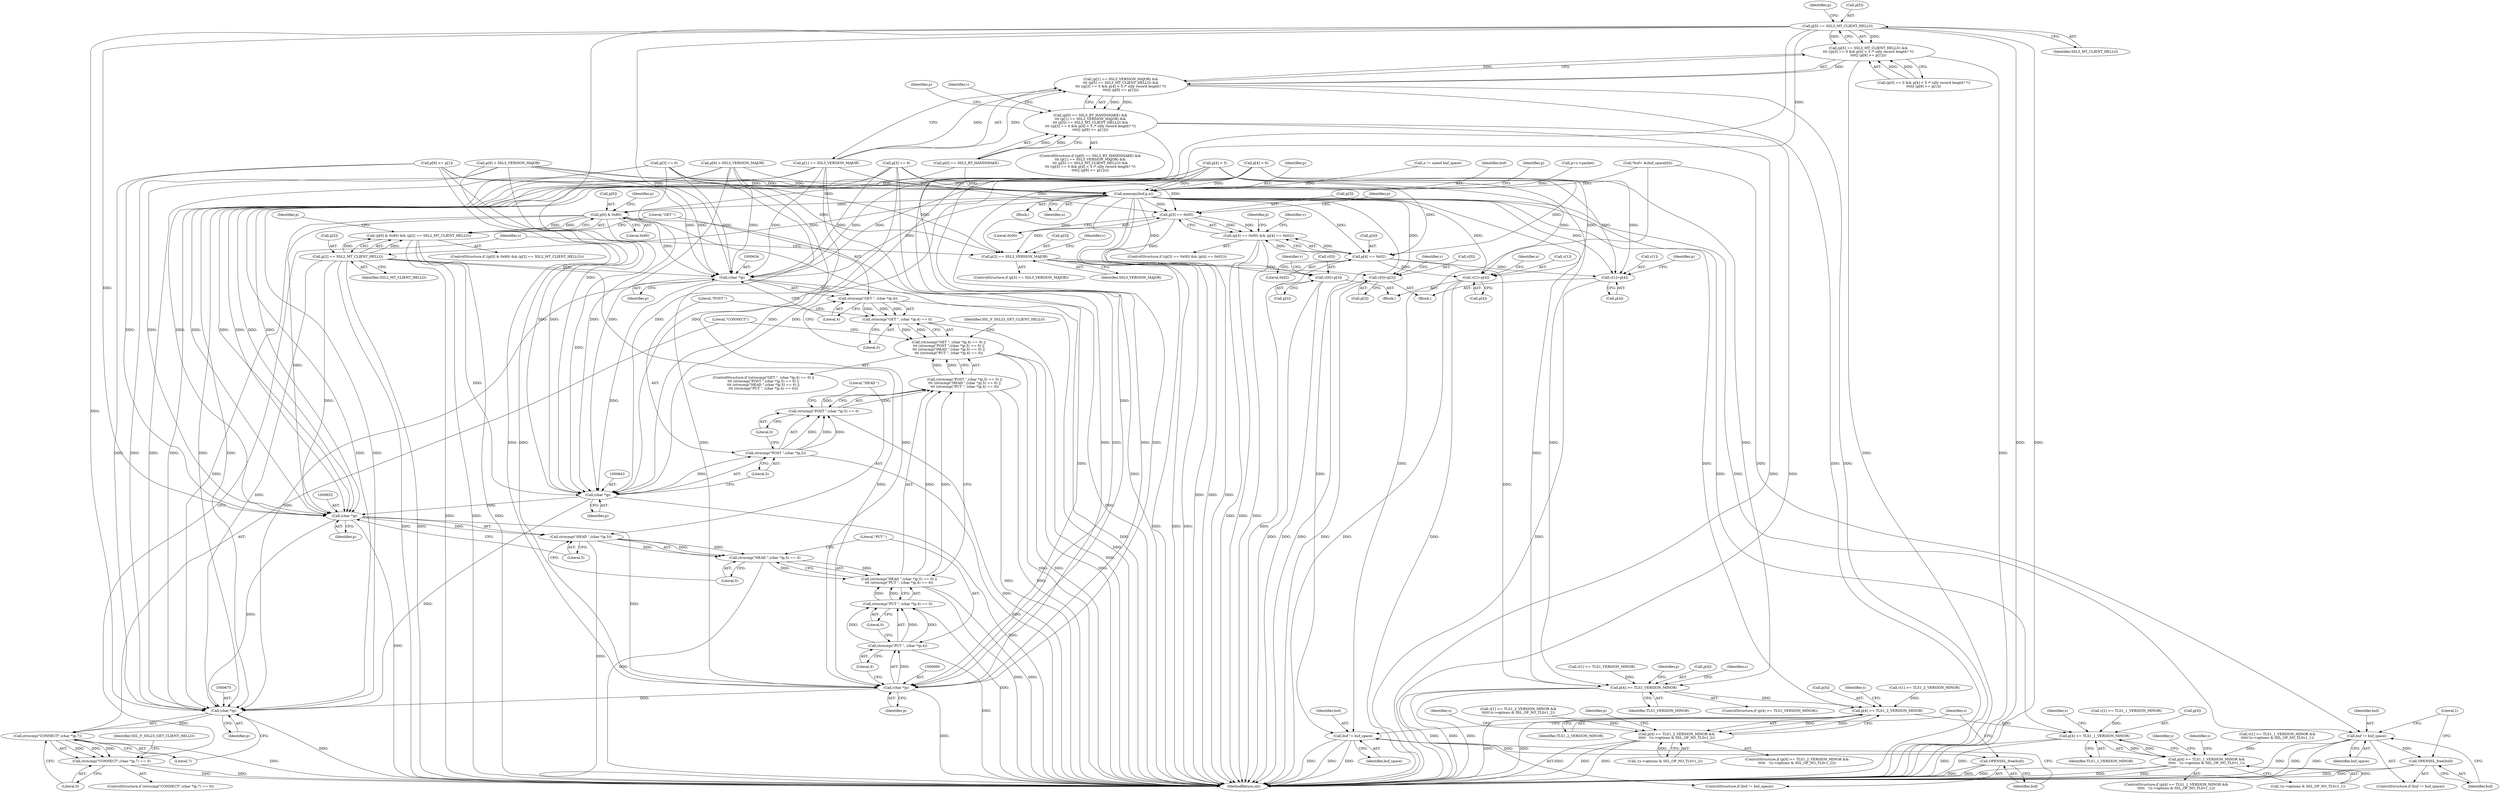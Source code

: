 digraph "0_openssl_280b1f1ad12131defcd986676a8fc9717aaa601b@array" {
"1000200" [label="(Call,p[5] == SSL3_MT_CLIENT_HELLO)"];
"1000199" [label="(Call,(p[5] == SSL3_MT_CLIENT_HELLO) &&\n\t\t\t ((p[3] == 0 && p[4] < 5 /* silly record length? */)\n\t\t\t\t|| (p[9] >= p[1])))"];
"1000193" [label="(Call,(p[1] == SSL3_VERSION_MAJOR) &&\n\t\t\t (p[5] == SSL3_MT_CLIENT_HELLO) &&\n\t\t\t ((p[3] == 0 && p[4] < 5 /* silly record length? */)\n\t\t\t\t|| (p[9] >= p[1])))"];
"1000187" [label="(Call,(p[0] == SSL3_RT_HANDSHAKE) &&\n\t\t\t (p[1] == SSL3_VERSION_MAJOR) &&\n\t\t\t (p[5] == SSL3_MT_CLIENT_HELLO) &&\n\t\t\t ((p[3] == 0 && p[4] < 5 /* silly record length? */)\n\t\t\t\t|| (p[9] >= p[1])))"];
"1000415" [label="(Call,memcpy(buf,p,n))"];
"1000421" [label="(Call,p[0] & 0x80)"];
"1000420" [label="(Call,(p[0] & 0x80) && (p[2] == SSL2_MT_CLIENT_HELLO))"];
"1000633" [label="(Call,(char *)p)"];
"1000631" [label="(Call,strncmp(\"GET \", (char *)p,4))"];
"1000630" [label="(Call,strncmp(\"GET \", (char *)p,4) == 0)"];
"1000629" [label="(Call,(strncmp(\"GET \", (char *)p,4) == 0) ||\n\t\t\t (strncmp(\"POST \",(char *)p,5) == 0) ||\n\t\t\t (strncmp(\"HEAD \",(char *)p,5) == 0) ||\n\t\t\t (strncmp(\"PUT \", (char *)p,4) == 0))"];
"1000642" [label="(Call,(char *)p)"];
"1000640" [label="(Call,strncmp(\"POST \",(char *)p,5))"];
"1000639" [label="(Call,strncmp(\"POST \",(char *)p,5) == 0)"];
"1000638" [label="(Call,(strncmp(\"POST \",(char *)p,5) == 0) ||\n\t\t\t (strncmp(\"HEAD \",(char *)p,5) == 0) ||\n\t\t\t (strncmp(\"PUT \", (char *)p,4) == 0))"];
"1000651" [label="(Call,(char *)p)"];
"1000649" [label="(Call,strncmp(\"HEAD \",(char *)p,5))"];
"1000648" [label="(Call,strncmp(\"HEAD \",(char *)p,5) == 0)"];
"1000647" [label="(Call,(strncmp(\"HEAD \",(char *)p,5) == 0) ||\n\t\t\t (strncmp(\"PUT \", (char *)p,4) == 0))"];
"1000659" [label="(Call,(char *)p)"];
"1000657" [label="(Call,strncmp(\"PUT \", (char *)p,4))"];
"1000656" [label="(Call,strncmp(\"PUT \", (char *)p,4) == 0)"];
"1000674" [label="(Call,(char *)p)"];
"1000672" [label="(Call,strncmp(\"CONNECT\",(char *)p,7))"];
"1000671" [label="(Call,strncmp(\"CONNECT\",(char *)p,7) == 0)"];
"1000426" [label="(Call,p[2] == SSL2_MT_CLIENT_HELLO)"];
"1000434" [label="(Call,p[3] == 0x00)"];
"1000433" [label="(Call,(p[3] == 0x00) && (p[4] == 0x02))"];
"1000445" [label="(Call,v[0]=p[3])"];
"1000471" [label="(Call,p[3] == SSL3_VERSION_MAJOR)"];
"1000477" [label="(Call,v[0]=p[3])"];
"1000439" [label="(Call,p[4] == 0x02)"];
"1000452" [label="(Call,v[1]=p[4])"];
"1000484" [label="(Call,v[1]=p[4])"];
"1000492" [label="(Call,p[4] >= TLS1_VERSION_MINOR)"];
"1000500" [label="(Call,p[4] >= TLS1_2_VERSION_MINOR)"];
"1000499" [label="(Call,p[4] >= TLS1_2_VERSION_MINOR &&\n\t\t\t\t\t   !(s->options & SSL_OP_NO_TLSv1_2))"];
"1000525" [label="(Call,p[4] >= TLS1_1_VERSION_MINOR)"];
"1000524" [label="(Call,p[4] >= TLS1_1_VERSION_MINOR &&\n\t\t\t\t\t   !(s->options & SSL_OP_NO_TLSv1_1))"];
"1000743" [label="(Call,buf != buf_space)"];
"1000746" [label="(Call,OPENSSL_free(buf))"];
"1000753" [label="(Call,buf != buf_space)"];
"1000756" [label="(Call,OPENSSL_free(buf))"];
"1000432" [label="(ControlStructure,if ((p[3] == 0x00) && (p[4] == 0x02)))"];
"1000422" [label="(Call,p[0])"];
"1000227" [label="(Identifier,v)"];
"1000419" [label="(ControlStructure,if ((p[0] & 0x80) && (p[2] == SSL2_MT_CLIENT_HELLO)))"];
"1000433" [label="(Call,(p[3] == 0x00) && (p[4] == 0x02))"];
"1000649" [label="(Call,strncmp(\"HEAD \",(char *)p,5))"];
"1000193" [label="(Call,(p[1] == SSL3_VERSION_MAJOR) &&\n\t\t\t (p[5] == SSL3_MT_CLIENT_HELLO) &&\n\t\t\t ((p[3] == 0 && p[4] < 5 /* silly record length? */)\n\t\t\t\t|| (p[9] >= p[1])))"];
"1000638" [label="(Call,(strncmp(\"POST \",(char *)p,5) == 0) ||\n\t\t\t (strncmp(\"HEAD \",(char *)p,5) == 0) ||\n\t\t\t (strncmp(\"PUT \", (char *)p,4) == 0))"];
"1000491" [label="(ControlStructure,if (p[4] >= TLS1_VERSION_MINOR))"];
"1000672" [label="(Call,strncmp(\"CONNECT\",(char *)p,7))"];
"1000277" [label="(Call,v[1] >= TLS1_2_VERSION_MINOR &&\n\t\t\t\t\t!(s->options & SSL_OP_NO_TLSv1_2))"];
"1000440" [label="(Call,p[4])"];
"1000640" [label="(Call,strncmp(\"POST \",(char *)p,5))"];
"1000479" [label="(Identifier,v)"];
"1000415" [label="(Call,memcpy(buf,p,n))"];
"1000194" [label="(Call,p[1] == SSL3_VERSION_MAJOR)"];
"1000157" [label="(Block,)"];
"1000212" [label="(Call,p[4] < 5)"];
"1000300" [label="(Call,v[1] >= TLS1_1_VERSION_MINOR &&\n\t\t\t\t\t!(s->options & SSL_OP_NO_TLSv1_1))"];
"1000747" [label="(Identifier,buf)"];
"1000186" [label="(ControlStructure,if ((p[0] == SSL3_RT_HANDSHAKE) &&\n\t\t\t (p[1] == SSL3_VERSION_MAJOR) &&\n\t\t\t (p[5] == SSL3_MT_CLIENT_HELLO) &&\n\t\t\t ((p[3] == 0 && p[4] < 5 /* silly record length? */)\n\t\t\t\t|| (p[9] >= p[1]))))"];
"1000674" [label="(Call,(char *)p)"];
"1000499" [label="(Call,p[4] >= TLS1_2_VERSION_MINOR &&\n\t\t\t\t\t   !(s->options & SSL_OP_NO_TLSv1_2))"];
"1000523" [label="(ControlStructure,if (p[4] >= TLS1_1_VERSION_MINOR &&\n\t\t\t\t\t   !(s->options & SSL_OP_NO_TLSv1_1)))"];
"1000188" [label="(Call,p[0] == SSL3_RT_HANDSHAKE)"];
"1000477" [label="(Call,v[0]=p[3])"];
"1000645" [label="(Literal,5)"];
"1000454" [label="(Identifier,v)"];
"1000200" [label="(Call,p[5] == SSL3_MT_CLIENT_HELLO)"];
"1000187" [label="(Call,(p[0] == SSL3_RT_HANDSHAKE) &&\n\t\t\t (p[1] == SSL3_VERSION_MAJOR) &&\n\t\t\t (p[5] == SSL3_MT_CLIENT_HELLO) &&\n\t\t\t ((p[3] == 0 && p[4] < 5 /* silly record length? */)\n\t\t\t\t|| (p[9] >= p[1])))"];
"1000636" [label="(Literal,4)"];
"1000742" [label="(ControlStructure,if (buf != buf_space))"];
"1000301" [label="(Call,v[1] >= TLS1_1_VERSION_MINOR)"];
"1000647" [label="(Call,(strncmp(\"HEAD \",(char *)p,5) == 0) ||\n\t\t\t (strncmp(\"PUT \", (char *)p,4) == 0))"];
"1000486" [label="(Identifier,v)"];
"1000434" [label="(Call,p[3] == 0x00)"];
"1000475" [label="(Identifier,SSL3_VERSION_MAJOR)"];
"1000471" [label="(Call,p[3] == SSL3_VERSION_MAJOR)"];
"1000527" [label="(Identifier,p)"];
"1000427" [label="(Call,p[2])"];
"1000251" [label="(Call,p[9] > SSL3_VERSION_MAJOR)"];
"1000743" [label="(Call,buf != buf_space)"];
"1000635" [label="(Identifier,p)"];
"1000217" [label="(Call,p[9] >= p[1])"];
"1000508" [label="(Identifier,s)"];
"1000641" [label="(Literal,\"POST \")"];
"1000204" [label="(Identifier,SSL3_MT_CLIENT_HELLO)"];
"1000234" [label="(Call,p[3] == 0)"];
"1000629" [label="(Call,(strncmp(\"GET \", (char *)p,4) == 0) ||\n\t\t\t (strncmp(\"POST \",(char *)p,5) == 0) ||\n\t\t\t (strncmp(\"HEAD \",(char *)p,5) == 0) ||\n\t\t\t (strncmp(\"PUT \", (char *)p,4) == 0))"];
"1000452" [label="(Call,v[1]=p[4])"];
"1000678" [label="(Literal,0)"];
"1000744" [label="(Identifier,buf)"];
"1000478" [label="(Call,v[0])"];
"1000435" [label="(Call,p[3])"];
"1000449" [label="(Call,p[3])"];
"1000666" [label="(Identifier,SSL_F_SSL23_GET_CLIENT_HELLO)"];
"1000525" [label="(Call,p[4] >= TLS1_1_VERSION_MINOR)"];
"1000662" [label="(Literal,4)"];
"1000688" [label="(Identifier,s)"];
"1000676" [label="(Identifier,p)"];
"1000127" [label="(Call,*buf= &(buf_space[0]))"];
"1000552" [label="(Identifier,s)"];
"1000657" [label="(Call,strncmp(\"PUT \", (char *)p,4))"];
"1000633" [label="(Call,(char *)p)"];
"1000745" [label="(Identifier,buf_space)"];
"1000529" [label="(Identifier,TLS1_1_VERSION_MINOR)"];
"1000754" [label="(Identifier,buf)"];
"1000270" [label="(Call,v[1] >= TLS1_VERSION_MINOR)"];
"1000485" [label="(Call,v[1])"];
"1000646" [label="(Literal,0)"];
"1000526" [label="(Call,p[4])"];
"1000673" [label="(Literal,\"CONNECT\")"];
"1000654" [label="(Literal,5)"];
"1000496" [label="(Identifier,TLS1_VERSION_MINOR)"];
"1000416" [label="(Identifier,buf)"];
"1000637" [label="(Literal,0)"];
"1000639" [label="(Call,strncmp(\"POST \",(char *)p,5) == 0)"];
"1000498" [label="(ControlStructure,if (p[4] >= TLS1_2_VERSION_MINOR &&\n\t\t\t\t\t   !(s->options & SSL_OP_NO_TLSv1_2)))"];
"1000757" [label="(Identifier,buf)"];
"1000628" [label="(ControlStructure,if ((strncmp(\"GET \", (char *)p,4) == 0) ||\n\t\t\t (strncmp(\"POST \",(char *)p,5) == 0) ||\n\t\t\t (strncmp(\"HEAD \",(char *)p,5) == 0) ||\n\t\t\t (strncmp(\"PUT \", (char *)p,4) == 0)))"];
"1000473" [label="(Identifier,p)"];
"1000648" [label="(Call,strncmp(\"HEAD \",(char *)p,5) == 0)"];
"1000470" [label="(ControlStructure,if (p[3] == SSL3_VERSION_MAJOR))"];
"1000428" [label="(Identifier,p)"];
"1000505" [label="(Call,!(s->options & SSL_OP_NO_TLSv1_2))"];
"1000677" [label="(Literal,7)"];
"1000502" [label="(Identifier,p)"];
"1000425" [label="(Literal,0x80)"];
"1000514" [label="(Identifier,s)"];
"1000423" [label="(Identifier,p)"];
"1000447" [label="(Identifier,v)"];
"1000488" [label="(Call,p[4])"];
"1000436" [label="(Identifier,p)"];
"1000472" [label="(Call,p[3])"];
"1000476" [label="(Block,)"];
"1000755" [label="(Identifier,buf_space)"];
"1000421" [label="(Call,p[0] & 0x80)"];
"1000430" [label="(Identifier,SSL2_MT_CLIENT_HELLO)"];
"1000504" [label="(Identifier,TLS1_2_VERSION_MINOR)"];
"1000394" [label="(Identifier,p)"];
"1000443" [label="(Literal,0x02)"];
"1000752" [label="(ControlStructure,if (buf != buf_space))"];
"1000750" [label="(Identifier,s)"];
"1000446" [label="(Call,v[0])"];
"1000481" [label="(Call,p[3])"];
"1000492" [label="(Call,p[4] >= TLS1_VERSION_MINOR)"];
"1000438" [label="(Literal,0x00)"];
"1000761" [label="(MethodReturn,int)"];
"1000417" [label="(Identifier,p)"];
"1000533" [label="(Identifier,s)"];
"1000453" [label="(Call,v[1])"];
"1000493" [label="(Call,p[4])"];
"1000444" [label="(Block,)"];
"1000278" [label="(Call,v[1] >= TLS1_2_VERSION_MINOR)"];
"1000632" [label="(Literal,\"GET \")"];
"1000179" [label="(Call,n != sizeof buf_space)"];
"1000524" [label="(Call,p[4] >= TLS1_1_VERSION_MINOR &&\n\t\t\t\t\t   !(s->options & SSL_OP_NO_TLSv1_1))"];
"1000209" [label="(Identifier,p)"];
"1000439" [label="(Call,p[4] == 0x02)"];
"1000445" [label="(Call,v[0]=p[3])"];
"1000530" [label="(Call,!(s->options & SSL_OP_NO_TLSv1_1))"];
"1000205" [label="(Call,(p[3] == 0 && p[4] < 5 /* silly record length? */)\n\t\t\t\t|| (p[9] >= p[1]))"];
"1000207" [label="(Call,p[3] == 0)"];
"1000642" [label="(Call,(char *)p)"];
"1000456" [label="(Call,p[4])"];
"1000631" [label="(Call,strncmp(\"GET \", (char *)p,4))"];
"1000651" [label="(Call,(char *)p)"];
"1000539" [label="(Identifier,s)"];
"1000760" [label="(Literal,1)"];
"1000656" [label="(Call,strncmp(\"PUT \", (char *)p,4) == 0)"];
"1000681" [label="(Identifier,SSL_F_SSL23_GET_CLIENT_HELLO)"];
"1000201" [label="(Call,p[5])"];
"1000602" [label="(Identifier,s)"];
"1000500" [label="(Call,p[4] >= TLS1_2_VERSION_MINOR)"];
"1000494" [label="(Identifier,p)"];
"1000659" [label="(Call,(char *)p)"];
"1000644" [label="(Identifier,p)"];
"1000392" [label="(Call,p[9] > SSL3_VERSION_MAJOR)"];
"1000410" [label="(Call,p=s->packet)"];
"1000753" [label="(Call,buf != buf_space)"];
"1000441" [label="(Identifier,p)"];
"1000671" [label="(Call,strncmp(\"CONNECT\",(char *)p,7) == 0)"];
"1000655" [label="(Literal,0)"];
"1000746" [label="(Call,OPENSSL_free(buf))"];
"1000418" [label="(Identifier,n)"];
"1000463" [label="(Identifier,s)"];
"1000650" [label="(Literal,\"HEAD \")"];
"1000663" [label="(Literal,0)"];
"1000658" [label="(Literal,\"PUT \")"];
"1000661" [label="(Identifier,p)"];
"1000756" [label="(Call,OPENSSL_free(buf))"];
"1000484" [label="(Call,v[1]=p[4])"];
"1000630" [label="(Call,strncmp(\"GET \", (char *)p,4) == 0)"];
"1000426" [label="(Call,p[2] == SSL2_MT_CLIENT_HELLO)"];
"1000199" [label="(Call,(p[5] == SSL3_MT_CLIENT_HELLO) &&\n\t\t\t ((p[3] == 0 && p[4] < 5 /* silly record length? */)\n\t\t\t\t|| (p[9] >= p[1])))"];
"1000501" [label="(Call,p[4])"];
"1000420" [label="(Call,(p[0] & 0x80) && (p[2] == SSL2_MT_CLIENT_HELLO))"];
"1000239" [label="(Call,p[4] < 6)"];
"1000670" [label="(ControlStructure,if (strncmp(\"CONNECT\",(char *)p,7) == 0))"];
"1000653" [label="(Identifier,p)"];
"1000200" -> "1000199"  [label="AST: "];
"1000200" -> "1000204"  [label="CFG: "];
"1000201" -> "1000200"  [label="AST: "];
"1000204" -> "1000200"  [label="AST: "];
"1000209" -> "1000200"  [label="CFG: "];
"1000199" -> "1000200"  [label="CFG: "];
"1000200" -> "1000761"  [label="DDG: "];
"1000200" -> "1000761"  [label="DDG: "];
"1000200" -> "1000199"  [label="DDG: "];
"1000200" -> "1000199"  [label="DDG: "];
"1000200" -> "1000415"  [label="DDG: "];
"1000200" -> "1000633"  [label="DDG: "];
"1000200" -> "1000642"  [label="DDG: "];
"1000200" -> "1000651"  [label="DDG: "];
"1000200" -> "1000659"  [label="DDG: "];
"1000200" -> "1000674"  [label="DDG: "];
"1000199" -> "1000193"  [label="AST: "];
"1000199" -> "1000205"  [label="CFG: "];
"1000205" -> "1000199"  [label="AST: "];
"1000193" -> "1000199"  [label="CFG: "];
"1000199" -> "1000761"  [label="DDG: "];
"1000199" -> "1000761"  [label="DDG: "];
"1000199" -> "1000193"  [label="DDG: "];
"1000199" -> "1000193"  [label="DDG: "];
"1000205" -> "1000199"  [label="DDG: "];
"1000205" -> "1000199"  [label="DDG: "];
"1000193" -> "1000187"  [label="AST: "];
"1000193" -> "1000194"  [label="CFG: "];
"1000194" -> "1000193"  [label="AST: "];
"1000187" -> "1000193"  [label="CFG: "];
"1000193" -> "1000761"  [label="DDG: "];
"1000193" -> "1000761"  [label="DDG: "];
"1000193" -> "1000187"  [label="DDG: "];
"1000193" -> "1000187"  [label="DDG: "];
"1000194" -> "1000193"  [label="DDG: "];
"1000194" -> "1000193"  [label="DDG: "];
"1000187" -> "1000186"  [label="AST: "];
"1000187" -> "1000188"  [label="CFG: "];
"1000188" -> "1000187"  [label="AST: "];
"1000227" -> "1000187"  [label="CFG: "];
"1000394" -> "1000187"  [label="CFG: "];
"1000187" -> "1000761"  [label="DDG: "];
"1000187" -> "1000761"  [label="DDG: "];
"1000187" -> "1000761"  [label="DDG: "];
"1000188" -> "1000187"  [label="DDG: "];
"1000188" -> "1000187"  [label="DDG: "];
"1000415" -> "1000157"  [label="AST: "];
"1000415" -> "1000418"  [label="CFG: "];
"1000416" -> "1000415"  [label="AST: "];
"1000417" -> "1000415"  [label="AST: "];
"1000418" -> "1000415"  [label="AST: "];
"1000423" -> "1000415"  [label="CFG: "];
"1000415" -> "1000761"  [label="DDG: "];
"1000415" -> "1000761"  [label="DDG: "];
"1000415" -> "1000761"  [label="DDG: "];
"1000127" -> "1000415"  [label="DDG: "];
"1000410" -> "1000415"  [label="DDG: "];
"1000234" -> "1000415"  [label="DDG: "];
"1000194" -> "1000415"  [label="DDG: "];
"1000207" -> "1000415"  [label="DDG: "];
"1000212" -> "1000415"  [label="DDG: "];
"1000217" -> "1000415"  [label="DDG: "];
"1000239" -> "1000415"  [label="DDG: "];
"1000188" -> "1000415"  [label="DDG: "];
"1000251" -> "1000415"  [label="DDG: "];
"1000392" -> "1000415"  [label="DDG: "];
"1000179" -> "1000415"  [label="DDG: "];
"1000415" -> "1000421"  [label="DDG: "];
"1000415" -> "1000426"  [label="DDG: "];
"1000415" -> "1000434"  [label="DDG: "];
"1000415" -> "1000439"  [label="DDG: "];
"1000415" -> "1000445"  [label="DDG: "];
"1000415" -> "1000452"  [label="DDG: "];
"1000415" -> "1000471"  [label="DDG: "];
"1000415" -> "1000477"  [label="DDG: "];
"1000415" -> "1000484"  [label="DDG: "];
"1000415" -> "1000492"  [label="DDG: "];
"1000415" -> "1000500"  [label="DDG: "];
"1000415" -> "1000525"  [label="DDG: "];
"1000415" -> "1000633"  [label="DDG: "];
"1000415" -> "1000743"  [label="DDG: "];
"1000415" -> "1000753"  [label="DDG: "];
"1000421" -> "1000420"  [label="AST: "];
"1000421" -> "1000425"  [label="CFG: "];
"1000422" -> "1000421"  [label="AST: "];
"1000425" -> "1000421"  [label="AST: "];
"1000428" -> "1000421"  [label="CFG: "];
"1000420" -> "1000421"  [label="CFG: "];
"1000421" -> "1000761"  [label="DDG: "];
"1000421" -> "1000420"  [label="DDG: "];
"1000421" -> "1000420"  [label="DDG: "];
"1000188" -> "1000421"  [label="DDG: "];
"1000421" -> "1000633"  [label="DDG: "];
"1000421" -> "1000642"  [label="DDG: "];
"1000421" -> "1000651"  [label="DDG: "];
"1000421" -> "1000659"  [label="DDG: "];
"1000421" -> "1000674"  [label="DDG: "];
"1000420" -> "1000419"  [label="AST: "];
"1000420" -> "1000426"  [label="CFG: "];
"1000426" -> "1000420"  [label="AST: "];
"1000436" -> "1000420"  [label="CFG: "];
"1000632" -> "1000420"  [label="CFG: "];
"1000420" -> "1000761"  [label="DDG: "];
"1000420" -> "1000761"  [label="DDG: "];
"1000420" -> "1000761"  [label="DDG: "];
"1000426" -> "1000420"  [label="DDG: "];
"1000426" -> "1000420"  [label="DDG: "];
"1000633" -> "1000631"  [label="AST: "];
"1000633" -> "1000635"  [label="CFG: "];
"1000634" -> "1000633"  [label="AST: "];
"1000635" -> "1000633"  [label="AST: "];
"1000636" -> "1000633"  [label="CFG: "];
"1000633" -> "1000761"  [label="DDG: "];
"1000633" -> "1000631"  [label="DDG: "];
"1000426" -> "1000633"  [label="DDG: "];
"1000234" -> "1000633"  [label="DDG: "];
"1000239" -> "1000633"  [label="DDG: "];
"1000194" -> "1000633"  [label="DDG: "];
"1000207" -> "1000633"  [label="DDG: "];
"1000217" -> "1000633"  [label="DDG: "];
"1000251" -> "1000633"  [label="DDG: "];
"1000392" -> "1000633"  [label="DDG: "];
"1000212" -> "1000633"  [label="DDG: "];
"1000633" -> "1000642"  [label="DDG: "];
"1000633" -> "1000674"  [label="DDG: "];
"1000631" -> "1000630"  [label="AST: "];
"1000631" -> "1000636"  [label="CFG: "];
"1000632" -> "1000631"  [label="AST: "];
"1000636" -> "1000631"  [label="AST: "];
"1000637" -> "1000631"  [label="CFG: "];
"1000631" -> "1000761"  [label="DDG: "];
"1000631" -> "1000630"  [label="DDG: "];
"1000631" -> "1000630"  [label="DDG: "];
"1000631" -> "1000630"  [label="DDG: "];
"1000630" -> "1000629"  [label="AST: "];
"1000630" -> "1000637"  [label="CFG: "];
"1000637" -> "1000630"  [label="AST: "];
"1000641" -> "1000630"  [label="CFG: "];
"1000629" -> "1000630"  [label="CFG: "];
"1000630" -> "1000761"  [label="DDG: "];
"1000630" -> "1000629"  [label="DDG: "];
"1000630" -> "1000629"  [label="DDG: "];
"1000629" -> "1000628"  [label="AST: "];
"1000629" -> "1000638"  [label="CFG: "];
"1000638" -> "1000629"  [label="AST: "];
"1000666" -> "1000629"  [label="CFG: "];
"1000673" -> "1000629"  [label="CFG: "];
"1000629" -> "1000761"  [label="DDG: "];
"1000629" -> "1000761"  [label="DDG: "];
"1000629" -> "1000761"  [label="DDG: "];
"1000638" -> "1000629"  [label="DDG: "];
"1000638" -> "1000629"  [label="DDG: "];
"1000642" -> "1000640"  [label="AST: "];
"1000642" -> "1000644"  [label="CFG: "];
"1000643" -> "1000642"  [label="AST: "];
"1000644" -> "1000642"  [label="AST: "];
"1000645" -> "1000642"  [label="CFG: "];
"1000642" -> "1000761"  [label="DDG: "];
"1000642" -> "1000640"  [label="DDG: "];
"1000426" -> "1000642"  [label="DDG: "];
"1000234" -> "1000642"  [label="DDG: "];
"1000239" -> "1000642"  [label="DDG: "];
"1000194" -> "1000642"  [label="DDG: "];
"1000207" -> "1000642"  [label="DDG: "];
"1000212" -> "1000642"  [label="DDG: "];
"1000217" -> "1000642"  [label="DDG: "];
"1000251" -> "1000642"  [label="DDG: "];
"1000392" -> "1000642"  [label="DDG: "];
"1000642" -> "1000651"  [label="DDG: "];
"1000642" -> "1000674"  [label="DDG: "];
"1000640" -> "1000639"  [label="AST: "];
"1000640" -> "1000645"  [label="CFG: "];
"1000641" -> "1000640"  [label="AST: "];
"1000645" -> "1000640"  [label="AST: "];
"1000646" -> "1000640"  [label="CFG: "];
"1000640" -> "1000761"  [label="DDG: "];
"1000640" -> "1000639"  [label="DDG: "];
"1000640" -> "1000639"  [label="DDG: "];
"1000640" -> "1000639"  [label="DDG: "];
"1000639" -> "1000638"  [label="AST: "];
"1000639" -> "1000646"  [label="CFG: "];
"1000646" -> "1000639"  [label="AST: "];
"1000650" -> "1000639"  [label="CFG: "];
"1000638" -> "1000639"  [label="CFG: "];
"1000639" -> "1000761"  [label="DDG: "];
"1000639" -> "1000638"  [label="DDG: "];
"1000639" -> "1000638"  [label="DDG: "];
"1000638" -> "1000647"  [label="CFG: "];
"1000647" -> "1000638"  [label="AST: "];
"1000638" -> "1000761"  [label="DDG: "];
"1000638" -> "1000761"  [label="DDG: "];
"1000647" -> "1000638"  [label="DDG: "];
"1000647" -> "1000638"  [label="DDG: "];
"1000651" -> "1000649"  [label="AST: "];
"1000651" -> "1000653"  [label="CFG: "];
"1000652" -> "1000651"  [label="AST: "];
"1000653" -> "1000651"  [label="AST: "];
"1000654" -> "1000651"  [label="CFG: "];
"1000651" -> "1000761"  [label="DDG: "];
"1000651" -> "1000649"  [label="DDG: "];
"1000426" -> "1000651"  [label="DDG: "];
"1000234" -> "1000651"  [label="DDG: "];
"1000239" -> "1000651"  [label="DDG: "];
"1000194" -> "1000651"  [label="DDG: "];
"1000207" -> "1000651"  [label="DDG: "];
"1000212" -> "1000651"  [label="DDG: "];
"1000217" -> "1000651"  [label="DDG: "];
"1000251" -> "1000651"  [label="DDG: "];
"1000392" -> "1000651"  [label="DDG: "];
"1000651" -> "1000659"  [label="DDG: "];
"1000651" -> "1000674"  [label="DDG: "];
"1000649" -> "1000648"  [label="AST: "];
"1000649" -> "1000654"  [label="CFG: "];
"1000650" -> "1000649"  [label="AST: "];
"1000654" -> "1000649"  [label="AST: "];
"1000655" -> "1000649"  [label="CFG: "];
"1000649" -> "1000761"  [label="DDG: "];
"1000649" -> "1000648"  [label="DDG: "];
"1000649" -> "1000648"  [label="DDG: "];
"1000649" -> "1000648"  [label="DDG: "];
"1000648" -> "1000647"  [label="AST: "];
"1000648" -> "1000655"  [label="CFG: "];
"1000655" -> "1000648"  [label="AST: "];
"1000658" -> "1000648"  [label="CFG: "];
"1000647" -> "1000648"  [label="CFG: "];
"1000648" -> "1000761"  [label="DDG: "];
"1000648" -> "1000647"  [label="DDG: "];
"1000648" -> "1000647"  [label="DDG: "];
"1000647" -> "1000656"  [label="CFG: "];
"1000656" -> "1000647"  [label="AST: "];
"1000647" -> "1000761"  [label="DDG: "];
"1000647" -> "1000761"  [label="DDG: "];
"1000656" -> "1000647"  [label="DDG: "];
"1000656" -> "1000647"  [label="DDG: "];
"1000659" -> "1000657"  [label="AST: "];
"1000659" -> "1000661"  [label="CFG: "];
"1000660" -> "1000659"  [label="AST: "];
"1000661" -> "1000659"  [label="AST: "];
"1000662" -> "1000659"  [label="CFG: "];
"1000659" -> "1000761"  [label="DDG: "];
"1000659" -> "1000657"  [label="DDG: "];
"1000426" -> "1000659"  [label="DDG: "];
"1000234" -> "1000659"  [label="DDG: "];
"1000239" -> "1000659"  [label="DDG: "];
"1000194" -> "1000659"  [label="DDG: "];
"1000212" -> "1000659"  [label="DDG: "];
"1000217" -> "1000659"  [label="DDG: "];
"1000251" -> "1000659"  [label="DDG: "];
"1000392" -> "1000659"  [label="DDG: "];
"1000207" -> "1000659"  [label="DDG: "];
"1000659" -> "1000674"  [label="DDG: "];
"1000657" -> "1000656"  [label="AST: "];
"1000657" -> "1000662"  [label="CFG: "];
"1000658" -> "1000657"  [label="AST: "];
"1000662" -> "1000657"  [label="AST: "];
"1000663" -> "1000657"  [label="CFG: "];
"1000657" -> "1000761"  [label="DDG: "];
"1000657" -> "1000656"  [label="DDG: "];
"1000657" -> "1000656"  [label="DDG: "];
"1000657" -> "1000656"  [label="DDG: "];
"1000656" -> "1000663"  [label="CFG: "];
"1000663" -> "1000656"  [label="AST: "];
"1000656" -> "1000761"  [label="DDG: "];
"1000674" -> "1000672"  [label="AST: "];
"1000674" -> "1000676"  [label="CFG: "];
"1000675" -> "1000674"  [label="AST: "];
"1000676" -> "1000674"  [label="AST: "];
"1000677" -> "1000674"  [label="CFG: "];
"1000674" -> "1000761"  [label="DDG: "];
"1000674" -> "1000672"  [label="DDG: "];
"1000426" -> "1000674"  [label="DDG: "];
"1000234" -> "1000674"  [label="DDG: "];
"1000239" -> "1000674"  [label="DDG: "];
"1000194" -> "1000674"  [label="DDG: "];
"1000212" -> "1000674"  [label="DDG: "];
"1000217" -> "1000674"  [label="DDG: "];
"1000251" -> "1000674"  [label="DDG: "];
"1000392" -> "1000674"  [label="DDG: "];
"1000207" -> "1000674"  [label="DDG: "];
"1000672" -> "1000671"  [label="AST: "];
"1000672" -> "1000677"  [label="CFG: "];
"1000673" -> "1000672"  [label="AST: "];
"1000677" -> "1000672"  [label="AST: "];
"1000678" -> "1000672"  [label="CFG: "];
"1000672" -> "1000761"  [label="DDG: "];
"1000672" -> "1000671"  [label="DDG: "];
"1000672" -> "1000671"  [label="DDG: "];
"1000672" -> "1000671"  [label="DDG: "];
"1000671" -> "1000670"  [label="AST: "];
"1000671" -> "1000678"  [label="CFG: "];
"1000678" -> "1000671"  [label="AST: "];
"1000681" -> "1000671"  [label="CFG: "];
"1000688" -> "1000671"  [label="CFG: "];
"1000671" -> "1000761"  [label="DDG: "];
"1000671" -> "1000761"  [label="DDG: "];
"1000426" -> "1000430"  [label="CFG: "];
"1000427" -> "1000426"  [label="AST: "];
"1000430" -> "1000426"  [label="AST: "];
"1000426" -> "1000761"  [label="DDG: "];
"1000426" -> "1000761"  [label="DDG: "];
"1000434" -> "1000433"  [label="AST: "];
"1000434" -> "1000438"  [label="CFG: "];
"1000435" -> "1000434"  [label="AST: "];
"1000438" -> "1000434"  [label="AST: "];
"1000441" -> "1000434"  [label="CFG: "];
"1000433" -> "1000434"  [label="CFG: "];
"1000434" -> "1000433"  [label="DDG: "];
"1000434" -> "1000433"  [label="DDG: "];
"1000234" -> "1000434"  [label="DDG: "];
"1000207" -> "1000434"  [label="DDG: "];
"1000434" -> "1000445"  [label="DDG: "];
"1000434" -> "1000471"  [label="DDG: "];
"1000433" -> "1000432"  [label="AST: "];
"1000433" -> "1000439"  [label="CFG: "];
"1000439" -> "1000433"  [label="AST: "];
"1000447" -> "1000433"  [label="CFG: "];
"1000473" -> "1000433"  [label="CFG: "];
"1000433" -> "1000761"  [label="DDG: "];
"1000433" -> "1000761"  [label="DDG: "];
"1000433" -> "1000761"  [label="DDG: "];
"1000439" -> "1000433"  [label="DDG: "];
"1000439" -> "1000433"  [label="DDG: "];
"1000445" -> "1000444"  [label="AST: "];
"1000445" -> "1000449"  [label="CFG: "];
"1000446" -> "1000445"  [label="AST: "];
"1000449" -> "1000445"  [label="AST: "];
"1000454" -> "1000445"  [label="CFG: "];
"1000445" -> "1000761"  [label="DDG: "];
"1000445" -> "1000761"  [label="DDG: "];
"1000471" -> "1000470"  [label="AST: "];
"1000471" -> "1000475"  [label="CFG: "];
"1000472" -> "1000471"  [label="AST: "];
"1000475" -> "1000471"  [label="AST: "];
"1000479" -> "1000471"  [label="CFG: "];
"1000688" -> "1000471"  [label="CFG: "];
"1000471" -> "1000761"  [label="DDG: "];
"1000471" -> "1000761"  [label="DDG: "];
"1000471" -> "1000761"  [label="DDG: "];
"1000392" -> "1000471"  [label="DDG: "];
"1000251" -> "1000471"  [label="DDG: "];
"1000471" -> "1000477"  [label="DDG: "];
"1000477" -> "1000476"  [label="AST: "];
"1000477" -> "1000481"  [label="CFG: "];
"1000478" -> "1000477"  [label="AST: "];
"1000481" -> "1000477"  [label="AST: "];
"1000486" -> "1000477"  [label="CFG: "];
"1000477" -> "1000761"  [label="DDG: "];
"1000477" -> "1000761"  [label="DDG: "];
"1000439" -> "1000443"  [label="CFG: "];
"1000440" -> "1000439"  [label="AST: "];
"1000443" -> "1000439"  [label="AST: "];
"1000439" -> "1000761"  [label="DDG: "];
"1000239" -> "1000439"  [label="DDG: "];
"1000212" -> "1000439"  [label="DDG: "];
"1000439" -> "1000452"  [label="DDG: "];
"1000439" -> "1000484"  [label="DDG: "];
"1000439" -> "1000492"  [label="DDG: "];
"1000452" -> "1000444"  [label="AST: "];
"1000452" -> "1000456"  [label="CFG: "];
"1000453" -> "1000452"  [label="AST: "];
"1000456" -> "1000452"  [label="AST: "];
"1000463" -> "1000452"  [label="CFG: "];
"1000452" -> "1000761"  [label="DDG: "];
"1000452" -> "1000761"  [label="DDG: "];
"1000239" -> "1000452"  [label="DDG: "];
"1000212" -> "1000452"  [label="DDG: "];
"1000484" -> "1000476"  [label="AST: "];
"1000484" -> "1000488"  [label="CFG: "];
"1000485" -> "1000484"  [label="AST: "];
"1000488" -> "1000484"  [label="AST: "];
"1000494" -> "1000484"  [label="CFG: "];
"1000484" -> "1000761"  [label="DDG: "];
"1000239" -> "1000484"  [label="DDG: "];
"1000212" -> "1000484"  [label="DDG: "];
"1000492" -> "1000491"  [label="AST: "];
"1000492" -> "1000496"  [label="CFG: "];
"1000493" -> "1000492"  [label="AST: "];
"1000496" -> "1000492"  [label="AST: "];
"1000502" -> "1000492"  [label="CFG: "];
"1000602" -> "1000492"  [label="CFG: "];
"1000492" -> "1000761"  [label="DDG: "];
"1000492" -> "1000761"  [label="DDG: "];
"1000492" -> "1000761"  [label="DDG: "];
"1000239" -> "1000492"  [label="DDG: "];
"1000212" -> "1000492"  [label="DDG: "];
"1000270" -> "1000492"  [label="DDG: "];
"1000492" -> "1000500"  [label="DDG: "];
"1000500" -> "1000499"  [label="AST: "];
"1000500" -> "1000504"  [label="CFG: "];
"1000501" -> "1000500"  [label="AST: "];
"1000504" -> "1000500"  [label="AST: "];
"1000508" -> "1000500"  [label="CFG: "];
"1000499" -> "1000500"  [label="CFG: "];
"1000500" -> "1000761"  [label="DDG: "];
"1000500" -> "1000761"  [label="DDG: "];
"1000500" -> "1000499"  [label="DDG: "];
"1000500" -> "1000499"  [label="DDG: "];
"1000278" -> "1000500"  [label="DDG: "];
"1000500" -> "1000525"  [label="DDG: "];
"1000499" -> "1000498"  [label="AST: "];
"1000499" -> "1000505"  [label="CFG: "];
"1000505" -> "1000499"  [label="AST: "];
"1000514" -> "1000499"  [label="CFG: "];
"1000527" -> "1000499"  [label="CFG: "];
"1000499" -> "1000761"  [label="DDG: "];
"1000499" -> "1000761"  [label="DDG: "];
"1000499" -> "1000761"  [label="DDG: "];
"1000505" -> "1000499"  [label="DDG: "];
"1000277" -> "1000499"  [label="DDG: "];
"1000525" -> "1000524"  [label="AST: "];
"1000525" -> "1000529"  [label="CFG: "];
"1000526" -> "1000525"  [label="AST: "];
"1000529" -> "1000525"  [label="AST: "];
"1000533" -> "1000525"  [label="CFG: "];
"1000524" -> "1000525"  [label="CFG: "];
"1000525" -> "1000761"  [label="DDG: "];
"1000525" -> "1000761"  [label="DDG: "];
"1000525" -> "1000524"  [label="DDG: "];
"1000525" -> "1000524"  [label="DDG: "];
"1000301" -> "1000525"  [label="DDG: "];
"1000524" -> "1000523"  [label="AST: "];
"1000524" -> "1000530"  [label="CFG: "];
"1000530" -> "1000524"  [label="AST: "];
"1000539" -> "1000524"  [label="CFG: "];
"1000552" -> "1000524"  [label="CFG: "];
"1000524" -> "1000761"  [label="DDG: "];
"1000524" -> "1000761"  [label="DDG: "];
"1000524" -> "1000761"  [label="DDG: "];
"1000530" -> "1000524"  [label="DDG: "];
"1000300" -> "1000524"  [label="DDG: "];
"1000743" -> "1000742"  [label="AST: "];
"1000743" -> "1000745"  [label="CFG: "];
"1000744" -> "1000743"  [label="AST: "];
"1000745" -> "1000743"  [label="AST: "];
"1000747" -> "1000743"  [label="CFG: "];
"1000750" -> "1000743"  [label="CFG: "];
"1000743" -> "1000761"  [label="DDG: "];
"1000743" -> "1000761"  [label="DDG: "];
"1000743" -> "1000761"  [label="DDG: "];
"1000127" -> "1000743"  [label="DDG: "];
"1000743" -> "1000746"  [label="DDG: "];
"1000746" -> "1000742"  [label="AST: "];
"1000746" -> "1000747"  [label="CFG: "];
"1000747" -> "1000746"  [label="AST: "];
"1000750" -> "1000746"  [label="CFG: "];
"1000746" -> "1000761"  [label="DDG: "];
"1000746" -> "1000761"  [label="DDG: "];
"1000753" -> "1000752"  [label="AST: "];
"1000753" -> "1000755"  [label="CFG: "];
"1000754" -> "1000753"  [label="AST: "];
"1000755" -> "1000753"  [label="AST: "];
"1000757" -> "1000753"  [label="CFG: "];
"1000760" -> "1000753"  [label="CFG: "];
"1000753" -> "1000761"  [label="DDG: "];
"1000753" -> "1000761"  [label="DDG: "];
"1000753" -> "1000761"  [label="DDG: "];
"1000127" -> "1000753"  [label="DDG: "];
"1000753" -> "1000756"  [label="DDG: "];
"1000756" -> "1000752"  [label="AST: "];
"1000756" -> "1000757"  [label="CFG: "];
"1000757" -> "1000756"  [label="AST: "];
"1000760" -> "1000756"  [label="CFG: "];
"1000756" -> "1000761"  [label="DDG: "];
"1000756" -> "1000761"  [label="DDG: "];
}
